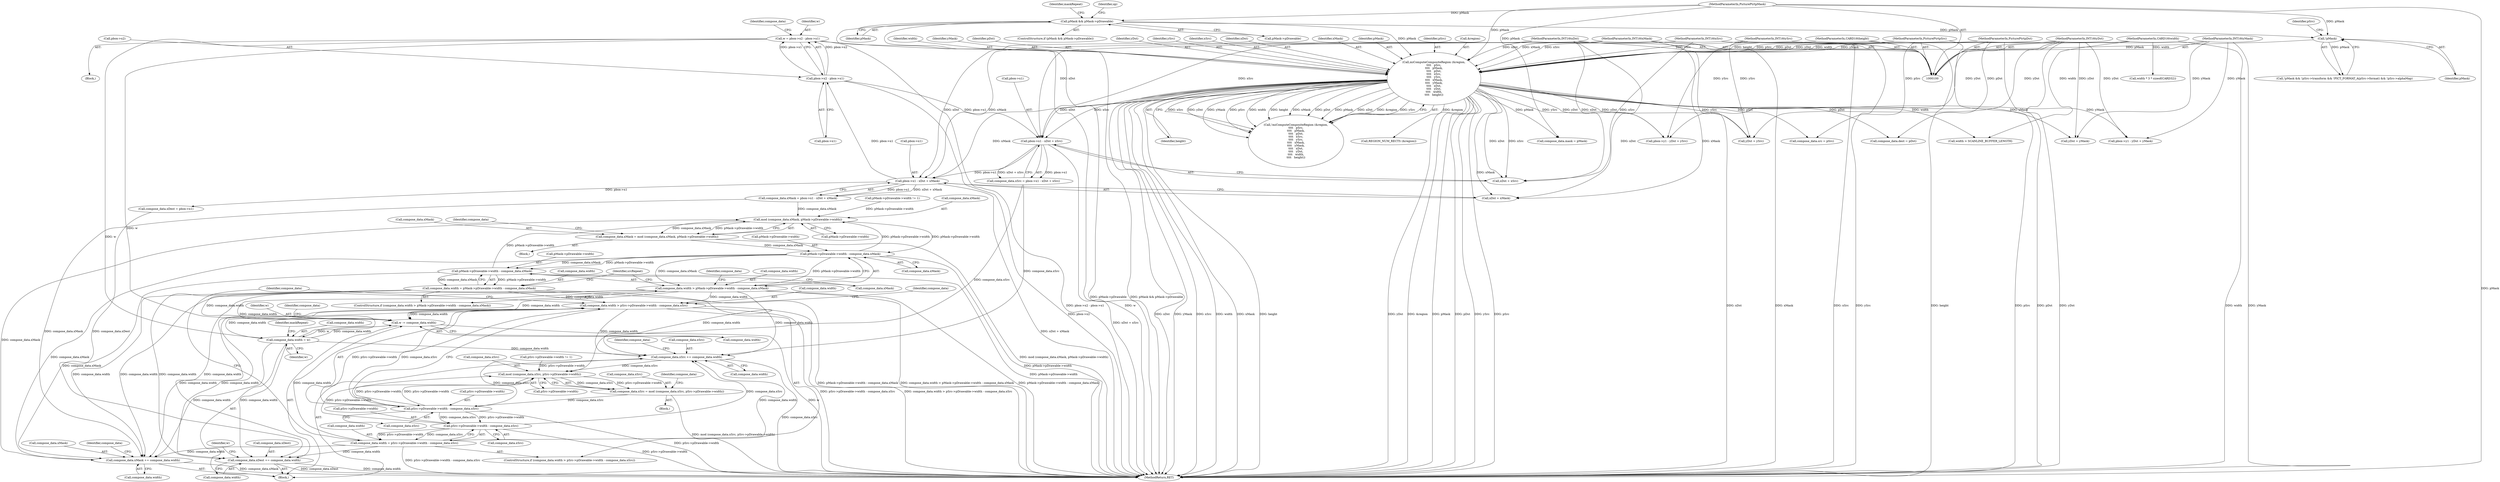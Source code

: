 digraph "1_xserver_d2f813f7db157fc83abc4b3726821c36ee7e40b1@integer" {
"1000337" [label="(Call,w = pbox->x2 - pbox->x1)"];
"1000339" [label="(Call,pbox->x2 - pbox->x1)"];
"1000361" [label="(Call,pbox->x1 - xDst + xMask)"];
"1000350" [label="(Call,pbox->x1 - xDst + xSrc)"];
"1000227" [label="(Call,miComputeCompositeRegion (&region,\n\t\t\t\t   pSrc,\n\t\t\t\t   pMask,\n\t\t\t\t   pDst,\n\t\t\t\t   xSrc,\n\t\t\t\t   ySrc,\n\t\t\t\t   xMask,\n\t\t\t\t   yMask,\n\t\t\t\t   xDst,\n\t\t\t\t   yDst,\n\t\t\t\t   width,\n\t\t\t\t   height))"];
"1000102" [label="(MethodParameterIn,PicturePtr\tpSrc)"];
"1000205" [label="(Call,!pMask)"];
"1000166" [label="(Call,pMask && pMask->pDrawable)"];
"1000103" [label="(MethodParameterIn,PicturePtr\tpMask)"];
"1000104" [label="(MethodParameterIn,PicturePtr\tpDst)"];
"1000105" [label="(MethodParameterIn,INT16\txSrc)"];
"1000106" [label="(MethodParameterIn,INT16\tySrc)"];
"1000107" [label="(MethodParameterIn,INT16\txMask)"];
"1000108" [label="(MethodParameterIn,INT16\tyMask)"];
"1000109" [label="(MethodParameterIn,INT16\txDst)"];
"1000110" [label="(MethodParameterIn,INT16\tyDst)"];
"1000111" [label="(MethodParameterIn,CARD16\twidth)"];
"1000112" [label="(MethodParameterIn,CARD16\theight)"];
"1000464" [label="(Call,compose_data.width = w)"];
"1000486" [label="(Call,compose_data.width > pMask->pDrawable->width - compose_data.xMask)"];
"1000529" [label="(Call,compose_data.width > pSrc->pDrawable->width - compose_data.xSrc)"];
"1000559" [label="(Call,w -= compose_data.width)"];
"1000564" [label="(Call,compose_data.xSrc += compose_data.width)"];
"1000519" [label="(Call,mod (compose_data.xSrc, pSrc->pDrawable->width))"];
"1000515" [label="(Call,compose_data.xSrc = mod (compose_data.xSrc, pSrc->pDrawable->width))"];
"1000533" [label="(Call,pSrc->pDrawable->width - compose_data.xSrc)"];
"1000546" [label="(Call,pSrc->pDrawable->width - compose_data.xSrc)"];
"1000542" [label="(Call,compose_data.width = pSrc->pDrawable->width - compose_data.xSrc)"];
"1000571" [label="(Call,compose_data.xMask += compose_data.width)"];
"1000476" [label="(Call,mod (compose_data.xMask, pMask->pDrawable->width))"];
"1000472" [label="(Call,compose_data.xMask = mod (compose_data.xMask, pMask->pDrawable->width))"];
"1000490" [label="(Call,pMask->pDrawable->width - compose_data.xMask)"];
"1000503" [label="(Call,pMask->pDrawable->width - compose_data.xMask)"];
"1000499" [label="(Call,compose_data.width = pMask->pDrawable->width - compose_data.xMask)"];
"1000578" [label="(Call,compose_data.xDest += compose_data.width)"];
"1000205" [label="(Call,!pMask)"];
"1000573" [label="(Identifier,compose_data)"];
"1000227" [label="(Call,miComputeCompositeRegion (&region,\n\t\t\t\t   pSrc,\n\t\t\t\t   pMask,\n\t\t\t\t   pDst,\n\t\t\t\t   xSrc,\n\t\t\t\t   ySrc,\n\t\t\t\t   xMask,\n\t\t\t\t   yMask,\n\t\t\t\t   xDst,\n\t\t\t\t   yDst,\n\t\t\t\t   width,\n\t\t\t\t   height))"];
"1000315" [label="(Call,pbox->y1 - yDst + yMask)"];
"1000351" [label="(Call,pbox->x1)"];
"1000185" [label="(Call,pMask->pDrawable->width != 1)"];
"1000110" [label="(MethodParameterIn,INT16\tyDst)"];
"1000499" [label="(Call,compose_data.width = pMask->pDrawable->width - compose_data.xMask)"];
"1000465" [label="(Call,compose_data.width)"];
"1000542" [label="(Call,compose_data.width = pSrc->pDrawable->width - compose_data.xSrc)"];
"1000346" [label="(Call,compose_data.xSrc = pbox->x1 - xDst + xSrc)"];
"1000108" [label="(MethodParameterIn,INT16\tyMask)"];
"1000543" [label="(Call,compose_data.width)"];
"1000509" [label="(Call,compose_data.xMask)"];
"1000463" [label="(Block,)"];
"1000354" [label="(Call,xDst + xSrc)"];
"1000357" [label="(Call,compose_data.xMask = pbox->x1 - xDst + xMask)"];
"1000240" [label="(Identifier,height)"];
"1000557" [label="(Identifier,compose_data)"];
"1000568" [label="(Call,compose_data.width)"];
"1000204" [label="(Call,!pMask && !pSrc->transform && !PICT_FORMAT_A(pSrc->format) && !pSrc->alphaMap)"];
"1000107" [label="(MethodParameterIn,INT16\txMask)"];
"1000572" [label="(Call,compose_data.xMask)"];
"1000350" [label="(Call,pbox->x1 - xDst + xSrc)"];
"1000547" [label="(Call,pSrc->pDrawable->width)"];
"1000103" [label="(MethodParameterIn,PicturePtr\tpMask)"];
"1000167" [label="(Identifier,pMask)"];
"1000172" [label="(Identifier,maskRepeat)"];
"1000539" [label="(Call,compose_data.xSrc)"];
"1000529" [label="(Call,compose_data.width > pSrc->pDrawable->width - compose_data.xSrc)"];
"1000488" [label="(Identifier,compose_data)"];
"1000464" [label="(Call,compose_data.width = w)"];
"1000571" [label="(Call,compose_data.xMask += compose_data.width)"];
"1000368" [label="(Call,compose_data.xDest = pbox->x1)"];
"1000579" [label="(Call,compose_data.xDest)"];
"1000501" [label="(Identifier,compose_data)"];
"1000523" [label="(Call,pSrc->pDrawable->width)"];
"1000565" [label="(Call,compose_data.xSrc)"];
"1000361" [label="(Call,pbox->x1 - xDst + xMask)"];
"1000236" [label="(Identifier,yMask)"];
"1000496" [label="(Call,compose_data.xMask)"];
"1000561" [label="(Call,compose_data.width)"];
"1000491" [label="(Call,pMask->pDrawable->width)"];
"1000477" [label="(Call,compose_data.xMask)"];
"1000476" [label="(Call,mod (compose_data.xMask, pMask->pDrawable->width))"];
"1000578" [label="(Call,compose_data.xDest += compose_data.width)"];
"1000560" [label="(Identifier,w)"];
"1000348" [label="(Identifier,compose_data)"];
"1000104" [label="(MethodParameterIn,PicturePtr\tpDst)"];
"1000337" [label="(Call,w = pbox->x2 - pbox->x1)"];
"1000566" [label="(Identifier,compose_data)"];
"1000462" [label="(Identifier,w)"];
"1000232" [label="(Identifier,pDst)"];
"1000238" [label="(Identifier,yDst)"];
"1000165" [label="(ControlStructure,if (pMask && pMask->pDrawable))"];
"1000102" [label="(MethodParameterIn,PicturePtr\tpSrc)"];
"1000339" [label="(Call,pbox->x2 - pbox->x1)"];
"1000168" [label="(Call,pMask->pDrawable)"];
"1000234" [label="(Identifier,ySrc)"];
"1000552" [label="(Call,compose_data.xSrc)"];
"1000533" [label="(Call,pSrc->pDrawable->width - compose_data.xSrc)"];
"1000486" [label="(Call,compose_data.width > pMask->pDrawable->width - compose_data.xMask)"];
"1000362" [label="(Call,pbox->x1)"];
"1000485" [label="(ControlStructure,if (compose_data.width > pMask->pDrawable->width - compose_data.xMask))"];
"1000515" [label="(Call,compose_data.xSrc = mod (compose_data.xSrc, pSrc->pDrawable->width))"];
"1000520" [label="(Call,compose_data.xSrc)"];
"1000226" [label="(Call,!miComputeCompositeRegion (&region,\n\t\t\t\t   pSrc,\n\t\t\t\t   pMask,\n\t\t\t\t   pDst,\n\t\t\t\t   xSrc,\n\t\t\t\t   ySrc,\n\t\t\t\t   xMask,\n\t\t\t\t   yMask,\n\t\t\t\t   xDst,\n\t\t\t\t   yDst,\n\t\t\t\t   width,\n\t\t\t\t   height))"];
"1000503" [label="(Call,pMask->pDrawable->width - compose_data.xMask)"];
"1000233" [label="(Identifier,xSrc)"];
"1000206" [label="(Identifier,pMask)"];
"1000237" [label="(Identifier,xDst)"];
"1000544" [label="(Identifier,compose_data)"];
"1000257" [label="(Call,compose_data.dest = pDst)"];
"1000471" [label="(Block,)"];
"1000252" [label="(Call,compose_data.mask = pMask)"];
"1000575" [label="(Call,compose_data.width)"];
"1000235" [label="(Identifier,xMask)"];
"1000546" [label="(Call,pSrc->pDrawable->width - compose_data.xSrc)"];
"1000470" [label="(Identifier,maskRepeat)"];
"1000530" [label="(Call,compose_data.width)"];
"1000319" [label="(Call,yDst + yMask)"];
"1000231" [label="(Identifier,pMask)"];
"1000564" [label="(Call,compose_data.xSrc += compose_data.width)"];
"1000343" [label="(Call,pbox->x1)"];
"1000105" [label="(MethodParameterIn,INT16\txSrc)"];
"1000230" [label="(Identifier,pSrc)"];
"1000338" [label="(Identifier,w)"];
"1000580" [label="(Identifier,compose_data)"];
"1000468" [label="(Identifier,w)"];
"1000210" [label="(Identifier,pSrc)"];
"1000490" [label="(Call,pMask->pDrawable->width - compose_data.xMask)"];
"1000279" [label="(Call,REGION_NUM_RECTS (&region))"];
"1000519" [label="(Call,mod (compose_data.xSrc, pSrc->pDrawable->width))"];
"1000331" [label="(Block,)"];
"1000531" [label="(Identifier,compose_data)"];
"1000228" [label="(Call,&region)"];
"1000528" [label="(ControlStructure,if (compose_data.width > pSrc->pDrawable->width - compose_data.xSrc))"];
"1000112" [label="(MethodParameterIn,CARD16\theight)"];
"1000340" [label="(Call,pbox->x2)"];
"1000516" [label="(Call,compose_data.xSrc)"];
"1000559" [label="(Call,w -= compose_data.width)"];
"1000365" [label="(Call,xDst + xMask)"];
"1000109" [label="(MethodParameterIn,INT16\txDst)"];
"1000504" [label="(Call,pMask->pDrawable->width)"];
"1000271" [label="(Call,width * 3 * sizeof(CARD32))"];
"1000472" [label="(Call,compose_data.xMask = mod (compose_data.xMask, pMask->pDrawable->width))"];
"1000166" [label="(Call,pMask && pMask->pDrawable)"];
"1000202" [label="(Identifier,op)"];
"1000627" [label="(MethodReturn,RET)"];
"1000239" [label="(Identifier,width)"];
"1000514" [label="(Block,)"];
"1000308" [label="(Call,yDst + ySrc)"];
"1000151" [label="(Call,pSrc->pDrawable->width != 1)"];
"1000473" [label="(Call,compose_data.xMask)"];
"1000534" [label="(Call,pSrc->pDrawable->width)"];
"1000487" [label="(Call,compose_data.width)"];
"1000106" [label="(MethodParameterIn,INT16\tySrc)"];
"1000304" [label="(Call,pbox->y1 - yDst + ySrc)"];
"1000500" [label="(Call,compose_data.width)"];
"1000247" [label="(Call,compose_data.src = pSrc)"];
"1000480" [label="(Call,pMask->pDrawable->width)"];
"1000263" [label="(Call,width > SCANLINE_BUFFER_LENGTH)"];
"1000513" [label="(Identifier,srcRepeat)"];
"1000111" [label="(MethodParameterIn,CARD16\twidth)"];
"1000582" [label="(Call,compose_data.width)"];
"1000337" -> "1000331"  [label="AST: "];
"1000337" -> "1000339"  [label="CFG: "];
"1000338" -> "1000337"  [label="AST: "];
"1000339" -> "1000337"  [label="AST: "];
"1000348" -> "1000337"  [label="CFG: "];
"1000337" -> "1000627"  [label="DDG: pbox->x2 - pbox->x1"];
"1000337" -> "1000627"  [label="DDG: w"];
"1000339" -> "1000337"  [label="DDG: pbox->x2"];
"1000339" -> "1000337"  [label="DDG: pbox->x1"];
"1000337" -> "1000464"  [label="DDG: w"];
"1000337" -> "1000559"  [label="DDG: w"];
"1000339" -> "1000343"  [label="CFG: "];
"1000340" -> "1000339"  [label="AST: "];
"1000343" -> "1000339"  [label="AST: "];
"1000339" -> "1000627"  [label="DDG: pbox->x2"];
"1000361" -> "1000339"  [label="DDG: pbox->x1"];
"1000339" -> "1000350"  [label="DDG: pbox->x1"];
"1000361" -> "1000357"  [label="AST: "];
"1000361" -> "1000365"  [label="CFG: "];
"1000362" -> "1000361"  [label="AST: "];
"1000365" -> "1000361"  [label="AST: "];
"1000357" -> "1000361"  [label="CFG: "];
"1000361" -> "1000627"  [label="DDG: xDst + xMask"];
"1000361" -> "1000357"  [label="DDG: pbox->x1"];
"1000361" -> "1000357"  [label="DDG: xDst + xMask"];
"1000350" -> "1000361"  [label="DDG: pbox->x1"];
"1000109" -> "1000361"  [label="DDG: xDst"];
"1000227" -> "1000361"  [label="DDG: xMask"];
"1000107" -> "1000361"  [label="DDG: xMask"];
"1000361" -> "1000368"  [label="DDG: pbox->x1"];
"1000350" -> "1000346"  [label="AST: "];
"1000350" -> "1000354"  [label="CFG: "];
"1000351" -> "1000350"  [label="AST: "];
"1000354" -> "1000350"  [label="AST: "];
"1000346" -> "1000350"  [label="CFG: "];
"1000350" -> "1000627"  [label="DDG: xDst + xSrc"];
"1000350" -> "1000346"  [label="DDG: pbox->x1"];
"1000350" -> "1000346"  [label="DDG: xDst + xSrc"];
"1000227" -> "1000350"  [label="DDG: xDst"];
"1000227" -> "1000350"  [label="DDG: xSrc"];
"1000109" -> "1000350"  [label="DDG: xDst"];
"1000105" -> "1000350"  [label="DDG: xSrc"];
"1000227" -> "1000226"  [label="AST: "];
"1000227" -> "1000240"  [label="CFG: "];
"1000228" -> "1000227"  [label="AST: "];
"1000230" -> "1000227"  [label="AST: "];
"1000231" -> "1000227"  [label="AST: "];
"1000232" -> "1000227"  [label="AST: "];
"1000233" -> "1000227"  [label="AST: "];
"1000234" -> "1000227"  [label="AST: "];
"1000235" -> "1000227"  [label="AST: "];
"1000236" -> "1000227"  [label="AST: "];
"1000237" -> "1000227"  [label="AST: "];
"1000238" -> "1000227"  [label="AST: "];
"1000239" -> "1000227"  [label="AST: "];
"1000240" -> "1000227"  [label="AST: "];
"1000226" -> "1000227"  [label="CFG: "];
"1000227" -> "1000627"  [label="DDG: xDst"];
"1000227" -> "1000627"  [label="DDG: yMask"];
"1000227" -> "1000627"  [label="DDG: xSrc"];
"1000227" -> "1000627"  [label="DDG: width"];
"1000227" -> "1000627"  [label="DDG: xMask"];
"1000227" -> "1000627"  [label="DDG: height"];
"1000227" -> "1000627"  [label="DDG: yDst"];
"1000227" -> "1000627"  [label="DDG: &region"];
"1000227" -> "1000627"  [label="DDG: pMask"];
"1000227" -> "1000627"  [label="DDG: pDst"];
"1000227" -> "1000627"  [label="DDG: ySrc"];
"1000227" -> "1000627"  [label="DDG: pSrc"];
"1000227" -> "1000226"  [label="DDG: xSrc"];
"1000227" -> "1000226"  [label="DDG: yDst"];
"1000227" -> "1000226"  [label="DDG: yMask"];
"1000227" -> "1000226"  [label="DDG: pSrc"];
"1000227" -> "1000226"  [label="DDG: width"];
"1000227" -> "1000226"  [label="DDG: height"];
"1000227" -> "1000226"  [label="DDG: xMask"];
"1000227" -> "1000226"  [label="DDG: pDst"];
"1000227" -> "1000226"  [label="DDG: pMask"];
"1000227" -> "1000226"  [label="DDG: xDst"];
"1000227" -> "1000226"  [label="DDG: &region"];
"1000227" -> "1000226"  [label="DDG: ySrc"];
"1000102" -> "1000227"  [label="DDG: pSrc"];
"1000205" -> "1000227"  [label="DDG: pMask"];
"1000166" -> "1000227"  [label="DDG: pMask"];
"1000103" -> "1000227"  [label="DDG: pMask"];
"1000104" -> "1000227"  [label="DDG: pDst"];
"1000105" -> "1000227"  [label="DDG: xSrc"];
"1000106" -> "1000227"  [label="DDG: ySrc"];
"1000107" -> "1000227"  [label="DDG: xMask"];
"1000108" -> "1000227"  [label="DDG: yMask"];
"1000109" -> "1000227"  [label="DDG: xDst"];
"1000110" -> "1000227"  [label="DDG: yDst"];
"1000111" -> "1000227"  [label="DDG: width"];
"1000112" -> "1000227"  [label="DDG: height"];
"1000227" -> "1000247"  [label="DDG: pSrc"];
"1000227" -> "1000252"  [label="DDG: pMask"];
"1000227" -> "1000257"  [label="DDG: pDst"];
"1000227" -> "1000263"  [label="DDG: width"];
"1000227" -> "1000279"  [label="DDG: &region"];
"1000227" -> "1000304"  [label="DDG: yDst"];
"1000227" -> "1000304"  [label="DDG: ySrc"];
"1000227" -> "1000308"  [label="DDG: yDst"];
"1000227" -> "1000308"  [label="DDG: ySrc"];
"1000227" -> "1000315"  [label="DDG: yMask"];
"1000227" -> "1000319"  [label="DDG: yMask"];
"1000227" -> "1000354"  [label="DDG: xDst"];
"1000227" -> "1000354"  [label="DDG: xSrc"];
"1000227" -> "1000365"  [label="DDG: xMask"];
"1000102" -> "1000100"  [label="AST: "];
"1000102" -> "1000627"  [label="DDG: pSrc"];
"1000102" -> "1000247"  [label="DDG: pSrc"];
"1000205" -> "1000204"  [label="AST: "];
"1000205" -> "1000206"  [label="CFG: "];
"1000206" -> "1000205"  [label="AST: "];
"1000210" -> "1000205"  [label="CFG: "];
"1000204" -> "1000205"  [label="CFG: "];
"1000205" -> "1000204"  [label="DDG: pMask"];
"1000166" -> "1000205"  [label="DDG: pMask"];
"1000103" -> "1000205"  [label="DDG: pMask"];
"1000166" -> "1000165"  [label="AST: "];
"1000166" -> "1000167"  [label="CFG: "];
"1000166" -> "1000168"  [label="CFG: "];
"1000167" -> "1000166"  [label="AST: "];
"1000168" -> "1000166"  [label="AST: "];
"1000172" -> "1000166"  [label="CFG: "];
"1000202" -> "1000166"  [label="CFG: "];
"1000166" -> "1000627"  [label="DDG: pMask->pDrawable"];
"1000166" -> "1000627"  [label="DDG: pMask && pMask->pDrawable"];
"1000103" -> "1000166"  [label="DDG: pMask"];
"1000103" -> "1000100"  [label="AST: "];
"1000103" -> "1000627"  [label="DDG: pMask"];
"1000103" -> "1000252"  [label="DDG: pMask"];
"1000104" -> "1000100"  [label="AST: "];
"1000104" -> "1000627"  [label="DDG: pDst"];
"1000104" -> "1000257"  [label="DDG: pDst"];
"1000105" -> "1000100"  [label="AST: "];
"1000105" -> "1000627"  [label="DDG: xSrc"];
"1000105" -> "1000354"  [label="DDG: xSrc"];
"1000106" -> "1000100"  [label="AST: "];
"1000106" -> "1000627"  [label="DDG: ySrc"];
"1000106" -> "1000304"  [label="DDG: ySrc"];
"1000106" -> "1000308"  [label="DDG: ySrc"];
"1000107" -> "1000100"  [label="AST: "];
"1000107" -> "1000627"  [label="DDG: xMask"];
"1000107" -> "1000365"  [label="DDG: xMask"];
"1000108" -> "1000100"  [label="AST: "];
"1000108" -> "1000627"  [label="DDG: yMask"];
"1000108" -> "1000315"  [label="DDG: yMask"];
"1000108" -> "1000319"  [label="DDG: yMask"];
"1000109" -> "1000100"  [label="AST: "];
"1000109" -> "1000627"  [label="DDG: xDst"];
"1000109" -> "1000354"  [label="DDG: xDst"];
"1000109" -> "1000365"  [label="DDG: xDst"];
"1000110" -> "1000100"  [label="AST: "];
"1000110" -> "1000627"  [label="DDG: yDst"];
"1000110" -> "1000304"  [label="DDG: yDst"];
"1000110" -> "1000308"  [label="DDG: yDst"];
"1000110" -> "1000315"  [label="DDG: yDst"];
"1000110" -> "1000319"  [label="DDG: yDst"];
"1000111" -> "1000100"  [label="AST: "];
"1000111" -> "1000627"  [label="DDG: width"];
"1000111" -> "1000263"  [label="DDG: width"];
"1000111" -> "1000271"  [label="DDG: width"];
"1000112" -> "1000100"  [label="AST: "];
"1000112" -> "1000627"  [label="DDG: height"];
"1000464" -> "1000463"  [label="AST: "];
"1000464" -> "1000468"  [label="CFG: "];
"1000465" -> "1000464"  [label="AST: "];
"1000468" -> "1000464"  [label="AST: "];
"1000470" -> "1000464"  [label="CFG: "];
"1000559" -> "1000464"  [label="DDG: w"];
"1000464" -> "1000486"  [label="DDG: compose_data.width"];
"1000464" -> "1000529"  [label="DDG: compose_data.width"];
"1000464" -> "1000559"  [label="DDG: compose_data.width"];
"1000464" -> "1000564"  [label="DDG: compose_data.width"];
"1000464" -> "1000571"  [label="DDG: compose_data.width"];
"1000464" -> "1000578"  [label="DDG: compose_data.width"];
"1000486" -> "1000485"  [label="AST: "];
"1000486" -> "1000490"  [label="CFG: "];
"1000487" -> "1000486"  [label="AST: "];
"1000490" -> "1000486"  [label="AST: "];
"1000501" -> "1000486"  [label="CFG: "];
"1000513" -> "1000486"  [label="CFG: "];
"1000486" -> "1000627"  [label="DDG: compose_data.width > pMask->pDrawable->width - compose_data.xMask"];
"1000486" -> "1000627"  [label="DDG: pMask->pDrawable->width - compose_data.xMask"];
"1000490" -> "1000486"  [label="DDG: pMask->pDrawable->width"];
"1000490" -> "1000486"  [label="DDG: compose_data.xMask"];
"1000486" -> "1000529"  [label="DDG: compose_data.width"];
"1000486" -> "1000559"  [label="DDG: compose_data.width"];
"1000486" -> "1000564"  [label="DDG: compose_data.width"];
"1000486" -> "1000571"  [label="DDG: compose_data.width"];
"1000486" -> "1000578"  [label="DDG: compose_data.width"];
"1000529" -> "1000528"  [label="AST: "];
"1000529" -> "1000533"  [label="CFG: "];
"1000530" -> "1000529"  [label="AST: "];
"1000533" -> "1000529"  [label="AST: "];
"1000544" -> "1000529"  [label="CFG: "];
"1000557" -> "1000529"  [label="CFG: "];
"1000529" -> "1000627"  [label="DDG: pSrc->pDrawable->width - compose_data.xSrc"];
"1000529" -> "1000627"  [label="DDG: compose_data.width > pSrc->pDrawable->width - compose_data.xSrc"];
"1000499" -> "1000529"  [label="DDG: compose_data.width"];
"1000533" -> "1000529"  [label="DDG: pSrc->pDrawable->width"];
"1000533" -> "1000529"  [label="DDG: compose_data.xSrc"];
"1000529" -> "1000559"  [label="DDG: compose_data.width"];
"1000529" -> "1000564"  [label="DDG: compose_data.width"];
"1000529" -> "1000571"  [label="DDG: compose_data.width"];
"1000529" -> "1000578"  [label="DDG: compose_data.width"];
"1000559" -> "1000463"  [label="AST: "];
"1000559" -> "1000561"  [label="CFG: "];
"1000560" -> "1000559"  [label="AST: "];
"1000561" -> "1000559"  [label="AST: "];
"1000566" -> "1000559"  [label="CFG: "];
"1000559" -> "1000627"  [label="DDG: w"];
"1000499" -> "1000559"  [label="DDG: compose_data.width"];
"1000542" -> "1000559"  [label="DDG: compose_data.width"];
"1000564" -> "1000463"  [label="AST: "];
"1000564" -> "1000568"  [label="CFG: "];
"1000565" -> "1000564"  [label="AST: "];
"1000568" -> "1000564"  [label="AST: "];
"1000573" -> "1000564"  [label="CFG: "];
"1000564" -> "1000627"  [label="DDG: compose_data.xSrc"];
"1000564" -> "1000519"  [label="DDG: compose_data.xSrc"];
"1000499" -> "1000564"  [label="DDG: compose_data.width"];
"1000542" -> "1000564"  [label="DDG: compose_data.width"];
"1000346" -> "1000564"  [label="DDG: compose_data.xSrc"];
"1000533" -> "1000564"  [label="DDG: compose_data.xSrc"];
"1000546" -> "1000564"  [label="DDG: compose_data.xSrc"];
"1000519" -> "1000515"  [label="AST: "];
"1000519" -> "1000523"  [label="CFG: "];
"1000520" -> "1000519"  [label="AST: "];
"1000523" -> "1000519"  [label="AST: "];
"1000515" -> "1000519"  [label="CFG: "];
"1000519" -> "1000515"  [label="DDG: compose_data.xSrc"];
"1000519" -> "1000515"  [label="DDG: pSrc->pDrawable->width"];
"1000346" -> "1000519"  [label="DDG: compose_data.xSrc"];
"1000151" -> "1000519"  [label="DDG: pSrc->pDrawable->width"];
"1000533" -> "1000519"  [label="DDG: pSrc->pDrawable->width"];
"1000546" -> "1000519"  [label="DDG: pSrc->pDrawable->width"];
"1000519" -> "1000533"  [label="DDG: pSrc->pDrawable->width"];
"1000515" -> "1000514"  [label="AST: "];
"1000516" -> "1000515"  [label="AST: "];
"1000531" -> "1000515"  [label="CFG: "];
"1000515" -> "1000627"  [label="DDG: mod (compose_data.xSrc, pSrc->pDrawable->width)"];
"1000515" -> "1000533"  [label="DDG: compose_data.xSrc"];
"1000533" -> "1000539"  [label="CFG: "];
"1000534" -> "1000533"  [label="AST: "];
"1000539" -> "1000533"  [label="AST: "];
"1000533" -> "1000627"  [label="DDG: pSrc->pDrawable->width"];
"1000533" -> "1000546"  [label="DDG: pSrc->pDrawable->width"];
"1000533" -> "1000546"  [label="DDG: compose_data.xSrc"];
"1000546" -> "1000542"  [label="AST: "];
"1000546" -> "1000552"  [label="CFG: "];
"1000547" -> "1000546"  [label="AST: "];
"1000552" -> "1000546"  [label="AST: "];
"1000542" -> "1000546"  [label="CFG: "];
"1000546" -> "1000627"  [label="DDG: pSrc->pDrawable->width"];
"1000546" -> "1000542"  [label="DDG: pSrc->pDrawable->width"];
"1000546" -> "1000542"  [label="DDG: compose_data.xSrc"];
"1000542" -> "1000528"  [label="AST: "];
"1000543" -> "1000542"  [label="AST: "];
"1000557" -> "1000542"  [label="CFG: "];
"1000542" -> "1000627"  [label="DDG: pSrc->pDrawable->width - compose_data.xSrc"];
"1000542" -> "1000571"  [label="DDG: compose_data.width"];
"1000542" -> "1000578"  [label="DDG: compose_data.width"];
"1000571" -> "1000463"  [label="AST: "];
"1000571" -> "1000575"  [label="CFG: "];
"1000572" -> "1000571"  [label="AST: "];
"1000575" -> "1000571"  [label="AST: "];
"1000580" -> "1000571"  [label="CFG: "];
"1000571" -> "1000627"  [label="DDG: compose_data.xMask"];
"1000571" -> "1000476"  [label="DDG: compose_data.xMask"];
"1000499" -> "1000571"  [label="DDG: compose_data.width"];
"1000503" -> "1000571"  [label="DDG: compose_data.xMask"];
"1000490" -> "1000571"  [label="DDG: compose_data.xMask"];
"1000357" -> "1000571"  [label="DDG: compose_data.xMask"];
"1000476" -> "1000472"  [label="AST: "];
"1000476" -> "1000480"  [label="CFG: "];
"1000477" -> "1000476"  [label="AST: "];
"1000480" -> "1000476"  [label="AST: "];
"1000472" -> "1000476"  [label="CFG: "];
"1000476" -> "1000472"  [label="DDG: compose_data.xMask"];
"1000476" -> "1000472"  [label="DDG: pMask->pDrawable->width"];
"1000357" -> "1000476"  [label="DDG: compose_data.xMask"];
"1000185" -> "1000476"  [label="DDG: pMask->pDrawable->width"];
"1000490" -> "1000476"  [label="DDG: pMask->pDrawable->width"];
"1000503" -> "1000476"  [label="DDG: pMask->pDrawable->width"];
"1000476" -> "1000490"  [label="DDG: pMask->pDrawable->width"];
"1000472" -> "1000471"  [label="AST: "];
"1000473" -> "1000472"  [label="AST: "];
"1000488" -> "1000472"  [label="CFG: "];
"1000472" -> "1000627"  [label="DDG: mod (compose_data.xMask, pMask->pDrawable->width)"];
"1000472" -> "1000490"  [label="DDG: compose_data.xMask"];
"1000490" -> "1000496"  [label="CFG: "];
"1000491" -> "1000490"  [label="AST: "];
"1000496" -> "1000490"  [label="AST: "];
"1000490" -> "1000627"  [label="DDG: pMask->pDrawable->width"];
"1000490" -> "1000503"  [label="DDG: pMask->pDrawable->width"];
"1000490" -> "1000503"  [label="DDG: compose_data.xMask"];
"1000503" -> "1000499"  [label="AST: "];
"1000503" -> "1000509"  [label="CFG: "];
"1000504" -> "1000503"  [label="AST: "];
"1000509" -> "1000503"  [label="AST: "];
"1000499" -> "1000503"  [label="CFG: "];
"1000503" -> "1000627"  [label="DDG: pMask->pDrawable->width"];
"1000503" -> "1000499"  [label="DDG: pMask->pDrawable->width"];
"1000503" -> "1000499"  [label="DDG: compose_data.xMask"];
"1000499" -> "1000485"  [label="AST: "];
"1000500" -> "1000499"  [label="AST: "];
"1000513" -> "1000499"  [label="CFG: "];
"1000499" -> "1000627"  [label="DDG: pMask->pDrawable->width - compose_data.xMask"];
"1000499" -> "1000578"  [label="DDG: compose_data.width"];
"1000578" -> "1000463"  [label="AST: "];
"1000578" -> "1000582"  [label="CFG: "];
"1000579" -> "1000578"  [label="AST: "];
"1000582" -> "1000578"  [label="AST: "];
"1000462" -> "1000578"  [label="CFG: "];
"1000578" -> "1000627"  [label="DDG: compose_data.xDest"];
"1000578" -> "1000627"  [label="DDG: compose_data.width"];
"1000368" -> "1000578"  [label="DDG: compose_data.xDest"];
}
